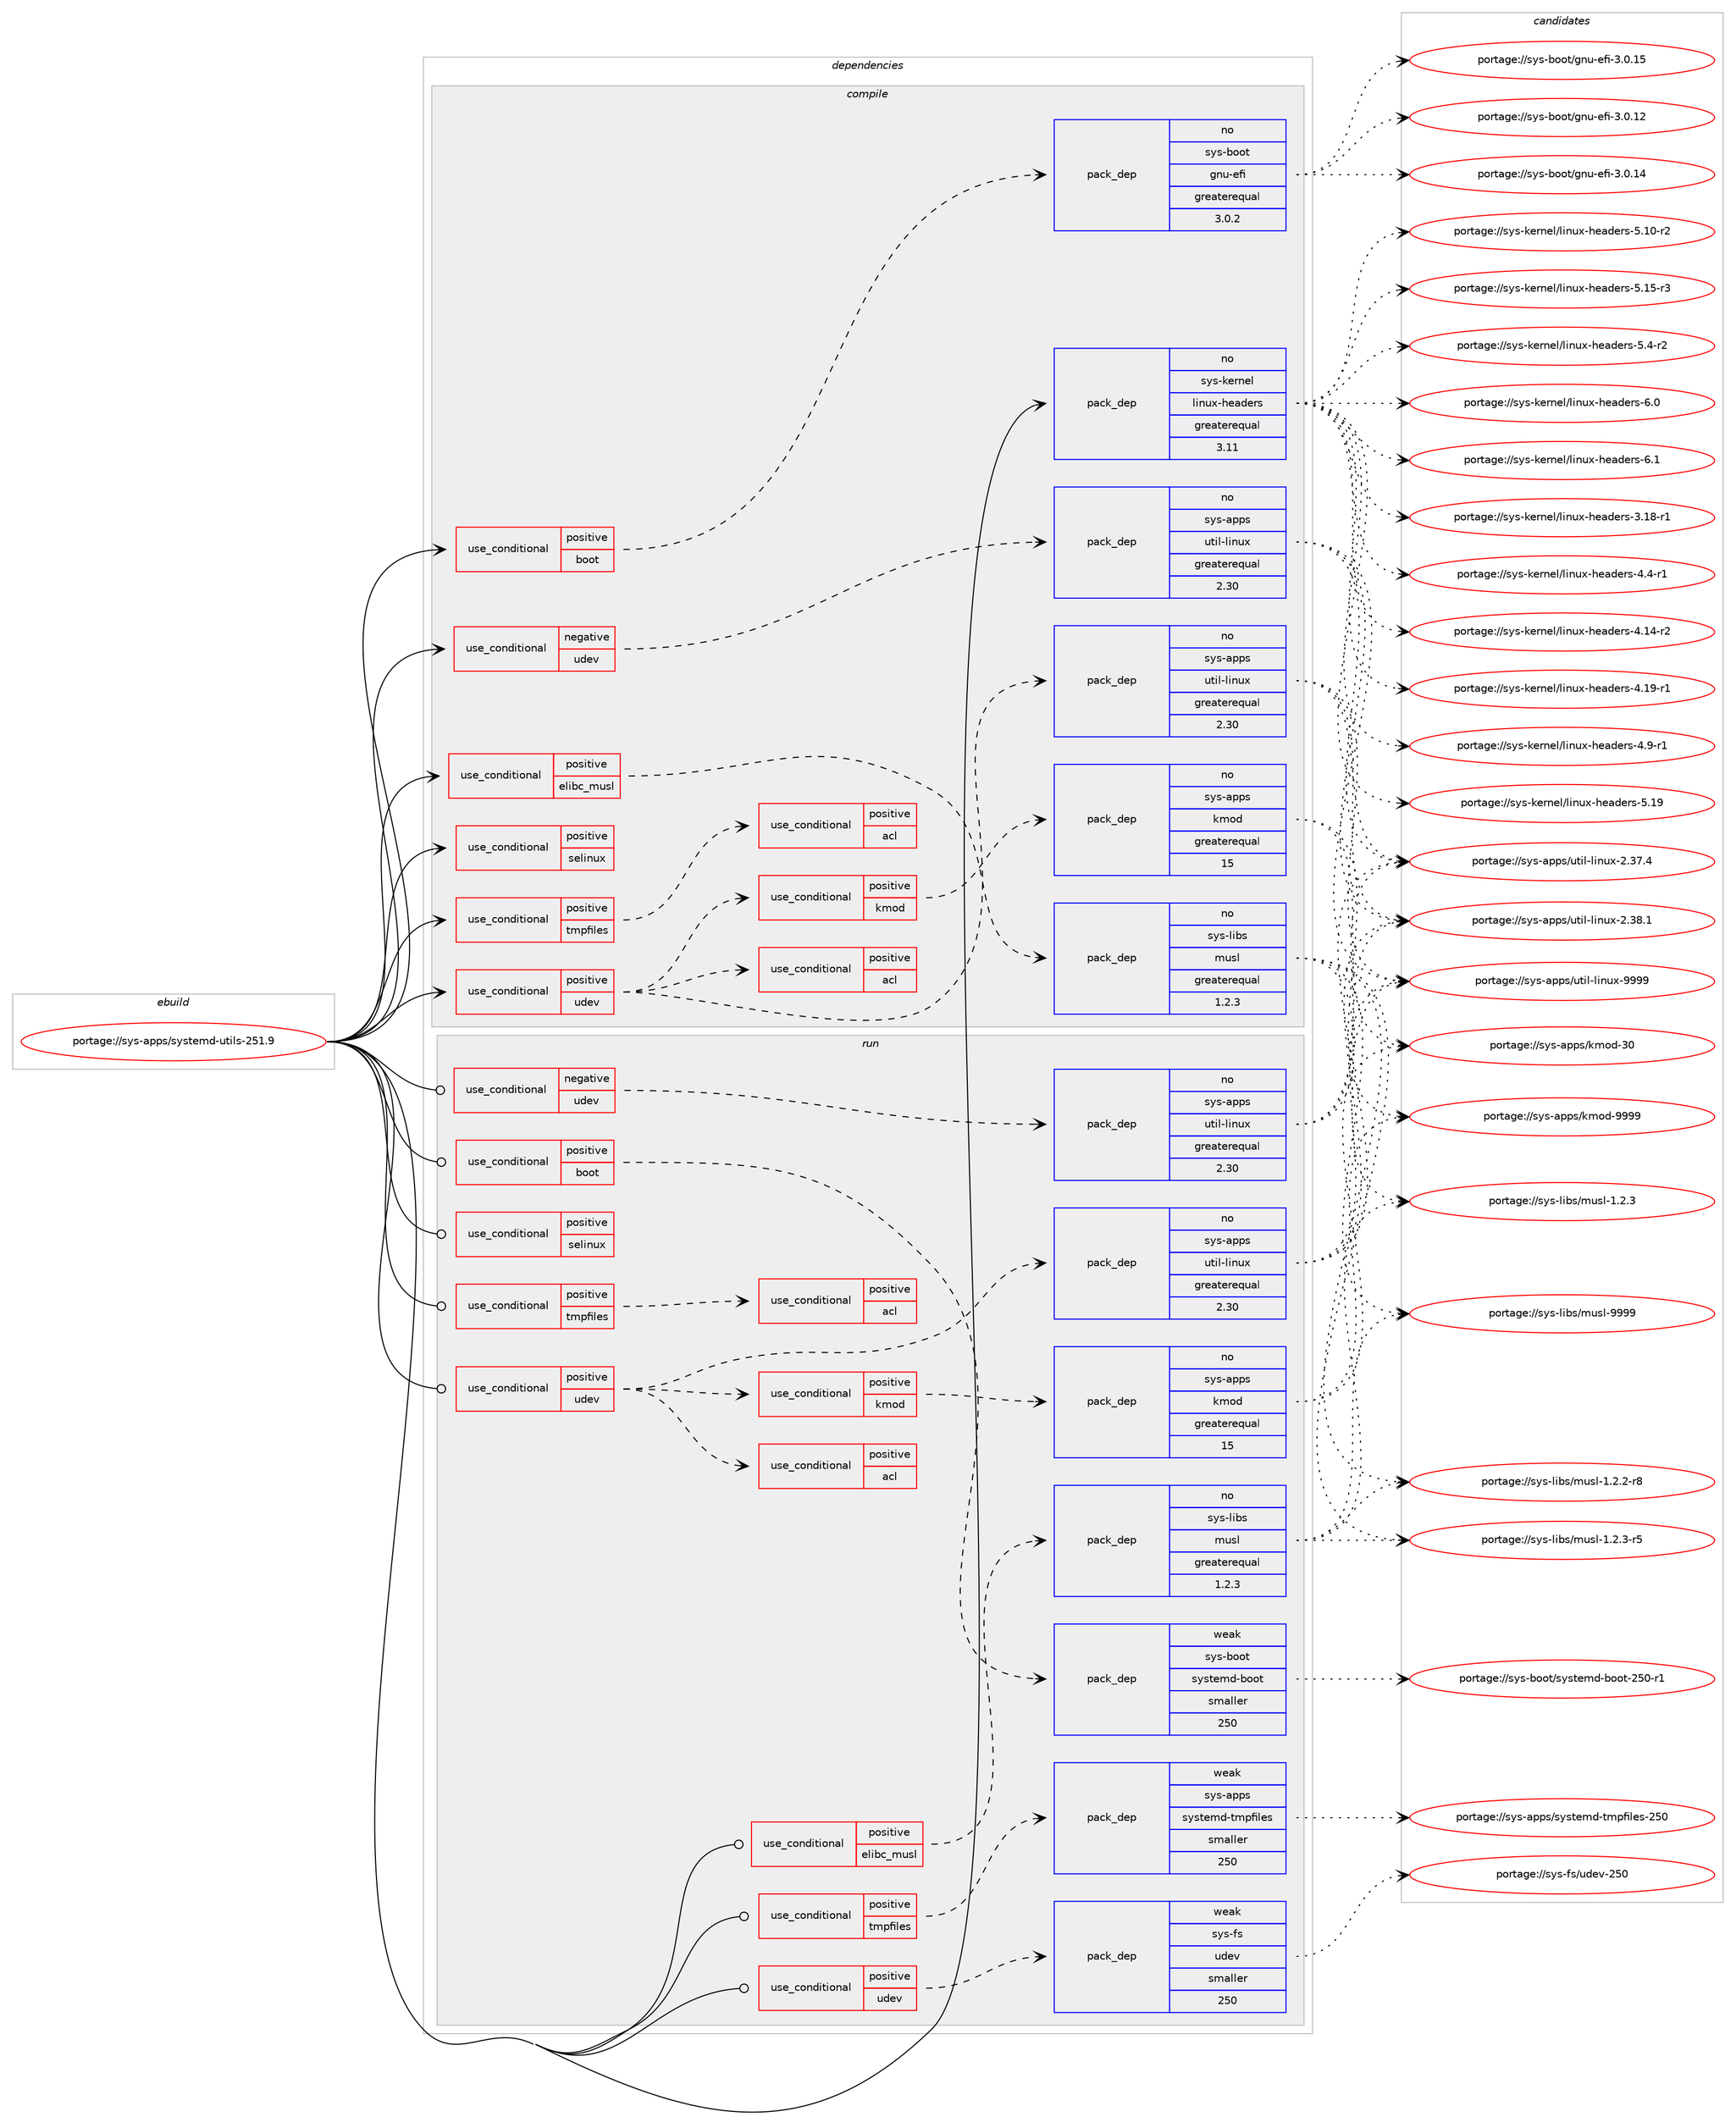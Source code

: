 digraph prolog {

# *************
# Graph options
# *************

newrank=true;
concentrate=true;
compound=true;
graph [rankdir=LR,fontname=Helvetica,fontsize=10,ranksep=1.5];#, ranksep=2.5, nodesep=0.2];
edge  [arrowhead=vee];
node  [fontname=Helvetica,fontsize=10];

# **********
# The ebuild
# **********

subgraph cluster_leftcol {
color=gray;
rank=same;
label=<<i>ebuild</i>>;
id [label="portage://sys-apps/systemd-utils-251.9", color=red, width=4, href="../sys-apps/systemd-utils-251.9.svg"];
}

# ****************
# The dependencies
# ****************

subgraph cluster_midcol {
color=gray;
label=<<i>dependencies</i>>;
subgraph cluster_compile {
fillcolor="#eeeeee";
style=filled;
label=<<i>compile</i>>;
subgraph cond159 {
dependency1307 [label=<<TABLE BORDER="0" CELLBORDER="1" CELLSPACING="0" CELLPADDING="4"><TR><TD ROWSPAN="3" CELLPADDING="10">use_conditional</TD></TR><TR><TD>negative</TD></TR><TR><TD>udev</TD></TR></TABLE>>, shape=none, color=red];
subgraph pack1149 {
dependency1308 [label=<<TABLE BORDER="0" CELLBORDER="1" CELLSPACING="0" CELLPADDING="4" WIDTH="220"><TR><TD ROWSPAN="6" CELLPADDING="30">pack_dep</TD></TR><TR><TD WIDTH="110">no</TD></TR><TR><TD>sys-apps</TD></TR><TR><TD>util-linux</TD></TR><TR><TD>greaterequal</TD></TR><TR><TD>2.30</TD></TR></TABLE>>, shape=none, color=blue];
}
dependency1307:e -> dependency1308:w [weight=20,style="dashed",arrowhead="vee"];
# *** BEGIN UNKNOWN DEPENDENCY TYPE (TODO) ***
# dependency1307 -> package_dependency(portage://sys-apps/systemd-utils-251.9,install,no,sys-libs,libcap,none,[,,],[slot(0),equal],[])
# *** END UNKNOWN DEPENDENCY TYPE (TODO) ***

# *** BEGIN UNKNOWN DEPENDENCY TYPE (TODO) ***
# dependency1307 -> package_dependency(portage://sys-apps/systemd-utils-251.9,install,no,virtual,libcrypt,none,[,,],any_same_slot,[])
# *** END UNKNOWN DEPENDENCY TYPE (TODO) ***

}
id:e -> dependency1307:w [weight=20,style="solid",arrowhead="vee"];
subgraph cond160 {
dependency1309 [label=<<TABLE BORDER="0" CELLBORDER="1" CELLSPACING="0" CELLPADDING="4"><TR><TD ROWSPAN="3" CELLPADDING="10">use_conditional</TD></TR><TR><TD>positive</TD></TR><TR><TD>boot</TD></TR></TABLE>>, shape=none, color=red];
subgraph pack1150 {
dependency1310 [label=<<TABLE BORDER="0" CELLBORDER="1" CELLSPACING="0" CELLPADDING="4" WIDTH="220"><TR><TD ROWSPAN="6" CELLPADDING="30">pack_dep</TD></TR><TR><TD WIDTH="110">no</TD></TR><TR><TD>sys-boot</TD></TR><TR><TD>gnu-efi</TD></TR><TR><TD>greaterequal</TD></TR><TR><TD>3.0.2</TD></TR></TABLE>>, shape=none, color=blue];
}
dependency1309:e -> dependency1310:w [weight=20,style="dashed",arrowhead="vee"];
}
id:e -> dependency1309:w [weight=20,style="solid",arrowhead="vee"];
subgraph cond161 {
dependency1311 [label=<<TABLE BORDER="0" CELLBORDER="1" CELLSPACING="0" CELLPADDING="4"><TR><TD ROWSPAN="3" CELLPADDING="10">use_conditional</TD></TR><TR><TD>positive</TD></TR><TR><TD>elibc_musl</TD></TR></TABLE>>, shape=none, color=red];
subgraph pack1151 {
dependency1312 [label=<<TABLE BORDER="0" CELLBORDER="1" CELLSPACING="0" CELLPADDING="4" WIDTH="220"><TR><TD ROWSPAN="6" CELLPADDING="30">pack_dep</TD></TR><TR><TD WIDTH="110">no</TD></TR><TR><TD>sys-libs</TD></TR><TR><TD>musl</TD></TR><TR><TD>greaterequal</TD></TR><TR><TD>1.2.3</TD></TR></TABLE>>, shape=none, color=blue];
}
dependency1311:e -> dependency1312:w [weight=20,style="dashed",arrowhead="vee"];
}
id:e -> dependency1311:w [weight=20,style="solid",arrowhead="vee"];
subgraph cond162 {
dependency1313 [label=<<TABLE BORDER="0" CELLBORDER="1" CELLSPACING="0" CELLPADDING="4"><TR><TD ROWSPAN="3" CELLPADDING="10">use_conditional</TD></TR><TR><TD>positive</TD></TR><TR><TD>selinux</TD></TR></TABLE>>, shape=none, color=red];
# *** BEGIN UNKNOWN DEPENDENCY TYPE (TODO) ***
# dependency1313 -> package_dependency(portage://sys-apps/systemd-utils-251.9,install,no,sys-libs,libselinux,none,[,,],[slot(0),equal],[])
# *** END UNKNOWN DEPENDENCY TYPE (TODO) ***

}
id:e -> dependency1313:w [weight=20,style="solid",arrowhead="vee"];
subgraph cond163 {
dependency1314 [label=<<TABLE BORDER="0" CELLBORDER="1" CELLSPACING="0" CELLPADDING="4"><TR><TD ROWSPAN="3" CELLPADDING="10">use_conditional</TD></TR><TR><TD>positive</TD></TR><TR><TD>tmpfiles</TD></TR></TABLE>>, shape=none, color=red];
subgraph cond164 {
dependency1315 [label=<<TABLE BORDER="0" CELLBORDER="1" CELLSPACING="0" CELLPADDING="4"><TR><TD ROWSPAN="3" CELLPADDING="10">use_conditional</TD></TR><TR><TD>positive</TD></TR><TR><TD>acl</TD></TR></TABLE>>, shape=none, color=red];
# *** BEGIN UNKNOWN DEPENDENCY TYPE (TODO) ***
# dependency1315 -> package_dependency(portage://sys-apps/systemd-utils-251.9,install,no,sys-apps,acl,none,[,,],[slot(0),equal],[])
# *** END UNKNOWN DEPENDENCY TYPE (TODO) ***

}
dependency1314:e -> dependency1315:w [weight=20,style="dashed",arrowhead="vee"];
}
id:e -> dependency1314:w [weight=20,style="solid",arrowhead="vee"];
subgraph cond165 {
dependency1316 [label=<<TABLE BORDER="0" CELLBORDER="1" CELLSPACING="0" CELLPADDING="4"><TR><TD ROWSPAN="3" CELLPADDING="10">use_conditional</TD></TR><TR><TD>positive</TD></TR><TR><TD>udev</TD></TR></TABLE>>, shape=none, color=red];
subgraph pack1152 {
dependency1317 [label=<<TABLE BORDER="0" CELLBORDER="1" CELLSPACING="0" CELLPADDING="4" WIDTH="220"><TR><TD ROWSPAN="6" CELLPADDING="30">pack_dep</TD></TR><TR><TD WIDTH="110">no</TD></TR><TR><TD>sys-apps</TD></TR><TR><TD>util-linux</TD></TR><TR><TD>greaterequal</TD></TR><TR><TD>2.30</TD></TR></TABLE>>, shape=none, color=blue];
}
dependency1316:e -> dependency1317:w [weight=20,style="dashed",arrowhead="vee"];
# *** BEGIN UNKNOWN DEPENDENCY TYPE (TODO) ***
# dependency1316 -> package_dependency(portage://sys-apps/systemd-utils-251.9,install,no,sys-libs,libcap,none,[,,],[slot(0),equal],[use(optenable(abi_x86_32),negative),use(optenable(abi_x86_64),negative),use(optenable(abi_x86_x32),negative),use(optenable(abi_mips_n32),negative),use(optenable(abi_mips_n64),negative),use(optenable(abi_mips_o32),negative),use(optenable(abi_s390_32),negative),use(optenable(abi_s390_64),negative)])
# *** END UNKNOWN DEPENDENCY TYPE (TODO) ***

# *** BEGIN UNKNOWN DEPENDENCY TYPE (TODO) ***
# dependency1316 -> package_dependency(portage://sys-apps/systemd-utils-251.9,install,no,virtual,libcrypt,none,[,,],any_same_slot,[use(optenable(abi_x86_32),negative),use(optenable(abi_x86_64),negative),use(optenable(abi_x86_x32),negative),use(optenable(abi_mips_n32),negative),use(optenable(abi_mips_n64),negative),use(optenable(abi_mips_o32),negative),use(optenable(abi_s390_32),negative),use(optenable(abi_s390_64),negative)])
# *** END UNKNOWN DEPENDENCY TYPE (TODO) ***

subgraph cond166 {
dependency1318 [label=<<TABLE BORDER="0" CELLBORDER="1" CELLSPACING="0" CELLPADDING="4"><TR><TD ROWSPAN="3" CELLPADDING="10">use_conditional</TD></TR><TR><TD>positive</TD></TR><TR><TD>acl</TD></TR></TABLE>>, shape=none, color=red];
# *** BEGIN UNKNOWN DEPENDENCY TYPE (TODO) ***
# dependency1318 -> package_dependency(portage://sys-apps/systemd-utils-251.9,install,no,sys-apps,acl,none,[,,],[slot(0),equal],[])
# *** END UNKNOWN DEPENDENCY TYPE (TODO) ***

}
dependency1316:e -> dependency1318:w [weight=20,style="dashed",arrowhead="vee"];
subgraph cond167 {
dependency1319 [label=<<TABLE BORDER="0" CELLBORDER="1" CELLSPACING="0" CELLPADDING="4"><TR><TD ROWSPAN="3" CELLPADDING="10">use_conditional</TD></TR><TR><TD>positive</TD></TR><TR><TD>kmod</TD></TR></TABLE>>, shape=none, color=red];
subgraph pack1153 {
dependency1320 [label=<<TABLE BORDER="0" CELLBORDER="1" CELLSPACING="0" CELLPADDING="4" WIDTH="220"><TR><TD ROWSPAN="6" CELLPADDING="30">pack_dep</TD></TR><TR><TD WIDTH="110">no</TD></TR><TR><TD>sys-apps</TD></TR><TR><TD>kmod</TD></TR><TR><TD>greaterequal</TD></TR><TR><TD>15</TD></TR></TABLE>>, shape=none, color=blue];
}
dependency1319:e -> dependency1320:w [weight=20,style="dashed",arrowhead="vee"];
}
dependency1316:e -> dependency1319:w [weight=20,style="dashed",arrowhead="vee"];
}
id:e -> dependency1316:w [weight=20,style="solid",arrowhead="vee"];
subgraph pack1154 {
dependency1321 [label=<<TABLE BORDER="0" CELLBORDER="1" CELLSPACING="0" CELLPADDING="4" WIDTH="220"><TR><TD ROWSPAN="6" CELLPADDING="30">pack_dep</TD></TR><TR><TD WIDTH="110">no</TD></TR><TR><TD>sys-kernel</TD></TR><TR><TD>linux-headers</TD></TR><TR><TD>greaterequal</TD></TR><TR><TD>3.11</TD></TR></TABLE>>, shape=none, color=blue];
}
id:e -> dependency1321:w [weight=20,style="solid",arrowhead="vee"];
}
subgraph cluster_compileandrun {
fillcolor="#eeeeee";
style=filled;
label=<<i>compile and run</i>>;
}
subgraph cluster_run {
fillcolor="#eeeeee";
style=filled;
label=<<i>run</i>>;
subgraph cond168 {
dependency1322 [label=<<TABLE BORDER="0" CELLBORDER="1" CELLSPACING="0" CELLPADDING="4"><TR><TD ROWSPAN="3" CELLPADDING="10">use_conditional</TD></TR><TR><TD>negative</TD></TR><TR><TD>udev</TD></TR></TABLE>>, shape=none, color=red];
subgraph pack1155 {
dependency1323 [label=<<TABLE BORDER="0" CELLBORDER="1" CELLSPACING="0" CELLPADDING="4" WIDTH="220"><TR><TD ROWSPAN="6" CELLPADDING="30">pack_dep</TD></TR><TR><TD WIDTH="110">no</TD></TR><TR><TD>sys-apps</TD></TR><TR><TD>util-linux</TD></TR><TR><TD>greaterequal</TD></TR><TR><TD>2.30</TD></TR></TABLE>>, shape=none, color=blue];
}
dependency1322:e -> dependency1323:w [weight=20,style="dashed",arrowhead="vee"];
# *** BEGIN UNKNOWN DEPENDENCY TYPE (TODO) ***
# dependency1322 -> package_dependency(portage://sys-apps/systemd-utils-251.9,run,no,sys-libs,libcap,none,[,,],[slot(0),equal],[])
# *** END UNKNOWN DEPENDENCY TYPE (TODO) ***

# *** BEGIN UNKNOWN DEPENDENCY TYPE (TODO) ***
# dependency1322 -> package_dependency(portage://sys-apps/systemd-utils-251.9,run,no,virtual,libcrypt,none,[,,],any_same_slot,[])
# *** END UNKNOWN DEPENDENCY TYPE (TODO) ***

}
id:e -> dependency1322:w [weight=20,style="solid",arrowhead="odot"];
subgraph cond169 {
dependency1324 [label=<<TABLE BORDER="0" CELLBORDER="1" CELLSPACING="0" CELLPADDING="4"><TR><TD ROWSPAN="3" CELLPADDING="10">use_conditional</TD></TR><TR><TD>positive</TD></TR><TR><TD>boot</TD></TR></TABLE>>, shape=none, color=red];
subgraph pack1156 {
dependency1325 [label=<<TABLE BORDER="0" CELLBORDER="1" CELLSPACING="0" CELLPADDING="4" WIDTH="220"><TR><TD ROWSPAN="6" CELLPADDING="30">pack_dep</TD></TR><TR><TD WIDTH="110">weak</TD></TR><TR><TD>sys-boot</TD></TR><TR><TD>systemd-boot</TD></TR><TR><TD>smaller</TD></TR><TR><TD>250</TD></TR></TABLE>>, shape=none, color=blue];
}
dependency1324:e -> dependency1325:w [weight=20,style="dashed",arrowhead="vee"];
}
id:e -> dependency1324:w [weight=20,style="solid",arrowhead="odot"];
subgraph cond170 {
dependency1326 [label=<<TABLE BORDER="0" CELLBORDER="1" CELLSPACING="0" CELLPADDING="4"><TR><TD ROWSPAN="3" CELLPADDING="10">use_conditional</TD></TR><TR><TD>positive</TD></TR><TR><TD>elibc_musl</TD></TR></TABLE>>, shape=none, color=red];
subgraph pack1157 {
dependency1327 [label=<<TABLE BORDER="0" CELLBORDER="1" CELLSPACING="0" CELLPADDING="4" WIDTH="220"><TR><TD ROWSPAN="6" CELLPADDING="30">pack_dep</TD></TR><TR><TD WIDTH="110">no</TD></TR><TR><TD>sys-libs</TD></TR><TR><TD>musl</TD></TR><TR><TD>greaterequal</TD></TR><TR><TD>1.2.3</TD></TR></TABLE>>, shape=none, color=blue];
}
dependency1326:e -> dependency1327:w [weight=20,style="dashed",arrowhead="vee"];
}
id:e -> dependency1326:w [weight=20,style="solid",arrowhead="odot"];
subgraph cond171 {
dependency1328 [label=<<TABLE BORDER="0" CELLBORDER="1" CELLSPACING="0" CELLPADDING="4"><TR><TD ROWSPAN="3" CELLPADDING="10">use_conditional</TD></TR><TR><TD>positive</TD></TR><TR><TD>selinux</TD></TR></TABLE>>, shape=none, color=red];
# *** BEGIN UNKNOWN DEPENDENCY TYPE (TODO) ***
# dependency1328 -> package_dependency(portage://sys-apps/systemd-utils-251.9,run,no,sys-libs,libselinux,none,[,,],[slot(0),equal],[])
# *** END UNKNOWN DEPENDENCY TYPE (TODO) ***

}
id:e -> dependency1328:w [weight=20,style="solid",arrowhead="odot"];
subgraph cond172 {
dependency1329 [label=<<TABLE BORDER="0" CELLBORDER="1" CELLSPACING="0" CELLPADDING="4"><TR><TD ROWSPAN="3" CELLPADDING="10">use_conditional</TD></TR><TR><TD>positive</TD></TR><TR><TD>tmpfiles</TD></TR></TABLE>>, shape=none, color=red];
subgraph cond173 {
dependency1330 [label=<<TABLE BORDER="0" CELLBORDER="1" CELLSPACING="0" CELLPADDING="4"><TR><TD ROWSPAN="3" CELLPADDING="10">use_conditional</TD></TR><TR><TD>positive</TD></TR><TR><TD>acl</TD></TR></TABLE>>, shape=none, color=red];
# *** BEGIN UNKNOWN DEPENDENCY TYPE (TODO) ***
# dependency1330 -> package_dependency(portage://sys-apps/systemd-utils-251.9,run,no,sys-apps,acl,none,[,,],[slot(0),equal],[])
# *** END UNKNOWN DEPENDENCY TYPE (TODO) ***

}
dependency1329:e -> dependency1330:w [weight=20,style="dashed",arrowhead="vee"];
}
id:e -> dependency1329:w [weight=20,style="solid",arrowhead="odot"];
subgraph cond174 {
dependency1331 [label=<<TABLE BORDER="0" CELLBORDER="1" CELLSPACING="0" CELLPADDING="4"><TR><TD ROWSPAN="3" CELLPADDING="10">use_conditional</TD></TR><TR><TD>positive</TD></TR><TR><TD>tmpfiles</TD></TR></TABLE>>, shape=none, color=red];
subgraph pack1158 {
dependency1332 [label=<<TABLE BORDER="0" CELLBORDER="1" CELLSPACING="0" CELLPADDING="4" WIDTH="220"><TR><TD ROWSPAN="6" CELLPADDING="30">pack_dep</TD></TR><TR><TD WIDTH="110">weak</TD></TR><TR><TD>sys-apps</TD></TR><TR><TD>systemd-tmpfiles</TD></TR><TR><TD>smaller</TD></TR><TR><TD>250</TD></TR></TABLE>>, shape=none, color=blue];
}
dependency1331:e -> dependency1332:w [weight=20,style="dashed",arrowhead="vee"];
}
id:e -> dependency1331:w [weight=20,style="solid",arrowhead="odot"];
subgraph cond175 {
dependency1333 [label=<<TABLE BORDER="0" CELLBORDER="1" CELLSPACING="0" CELLPADDING="4"><TR><TD ROWSPAN="3" CELLPADDING="10">use_conditional</TD></TR><TR><TD>positive</TD></TR><TR><TD>udev</TD></TR></TABLE>>, shape=none, color=red];
# *** BEGIN UNKNOWN DEPENDENCY TYPE (TODO) ***
# dependency1333 -> package_dependency(portage://sys-apps/systemd-utils-251.9,run,no,acct-group,audio,none,[,,],[],[])
# *** END UNKNOWN DEPENDENCY TYPE (TODO) ***

# *** BEGIN UNKNOWN DEPENDENCY TYPE (TODO) ***
# dependency1333 -> package_dependency(portage://sys-apps/systemd-utils-251.9,run,no,acct-group,cdrom,none,[,,],[],[])
# *** END UNKNOWN DEPENDENCY TYPE (TODO) ***

# *** BEGIN UNKNOWN DEPENDENCY TYPE (TODO) ***
# dependency1333 -> package_dependency(portage://sys-apps/systemd-utils-251.9,run,no,acct-group,dialout,none,[,,],[],[])
# *** END UNKNOWN DEPENDENCY TYPE (TODO) ***

# *** BEGIN UNKNOWN DEPENDENCY TYPE (TODO) ***
# dependency1333 -> package_dependency(portage://sys-apps/systemd-utils-251.9,run,no,acct-group,disk,none,[,,],[],[])
# *** END UNKNOWN DEPENDENCY TYPE (TODO) ***

# *** BEGIN UNKNOWN DEPENDENCY TYPE (TODO) ***
# dependency1333 -> package_dependency(portage://sys-apps/systemd-utils-251.9,run,no,acct-group,input,none,[,,],[],[])
# *** END UNKNOWN DEPENDENCY TYPE (TODO) ***

# *** BEGIN UNKNOWN DEPENDENCY TYPE (TODO) ***
# dependency1333 -> package_dependency(portage://sys-apps/systemd-utils-251.9,run,no,acct-group,kmem,none,[,,],[],[])
# *** END UNKNOWN DEPENDENCY TYPE (TODO) ***

# *** BEGIN UNKNOWN DEPENDENCY TYPE (TODO) ***
# dependency1333 -> package_dependency(portage://sys-apps/systemd-utils-251.9,run,no,acct-group,kvm,none,[,,],[],[])
# *** END UNKNOWN DEPENDENCY TYPE (TODO) ***

# *** BEGIN UNKNOWN DEPENDENCY TYPE (TODO) ***
# dependency1333 -> package_dependency(portage://sys-apps/systemd-utils-251.9,run,no,acct-group,lp,none,[,,],[],[])
# *** END UNKNOWN DEPENDENCY TYPE (TODO) ***

# *** BEGIN UNKNOWN DEPENDENCY TYPE (TODO) ***
# dependency1333 -> package_dependency(portage://sys-apps/systemd-utils-251.9,run,no,acct-group,render,none,[,,],[],[])
# *** END UNKNOWN DEPENDENCY TYPE (TODO) ***

# *** BEGIN UNKNOWN DEPENDENCY TYPE (TODO) ***
# dependency1333 -> package_dependency(portage://sys-apps/systemd-utils-251.9,run,no,acct-group,sgx,none,[,,],[],[])
# *** END UNKNOWN DEPENDENCY TYPE (TODO) ***

# *** BEGIN UNKNOWN DEPENDENCY TYPE (TODO) ***
# dependency1333 -> package_dependency(portage://sys-apps/systemd-utils-251.9,run,no,acct-group,tape,none,[,,],[],[])
# *** END UNKNOWN DEPENDENCY TYPE (TODO) ***

# *** BEGIN UNKNOWN DEPENDENCY TYPE (TODO) ***
# dependency1333 -> package_dependency(portage://sys-apps/systemd-utils-251.9,run,no,acct-group,tty,none,[,,],[],[])
# *** END UNKNOWN DEPENDENCY TYPE (TODO) ***

# *** BEGIN UNKNOWN DEPENDENCY TYPE (TODO) ***
# dependency1333 -> package_dependency(portage://sys-apps/systemd-utils-251.9,run,no,acct-group,video,none,[,,],[],[])
# *** END UNKNOWN DEPENDENCY TYPE (TODO) ***

# *** BEGIN UNKNOWN DEPENDENCY TYPE (TODO) ***
# dependency1333 -> package_dependency(portage://sys-apps/systemd-utils-251.9,run,weak,sys-apps,gentoo-systemd-integration,none,[,,],[],[])
# *** END UNKNOWN DEPENDENCY TYPE (TODO) ***

# *** BEGIN UNKNOWN DEPENDENCY TYPE (TODO) ***
# dependency1333 -> package_dependency(portage://sys-apps/systemd-utils-251.9,run,weak,sys-apps,hwids,none,[,,],[],[use(enable(udev),none)])
# *** END UNKNOWN DEPENDENCY TYPE (TODO) ***

subgraph pack1159 {
dependency1334 [label=<<TABLE BORDER="0" CELLBORDER="1" CELLSPACING="0" CELLPADDING="4" WIDTH="220"><TR><TD ROWSPAN="6" CELLPADDING="30">pack_dep</TD></TR><TR><TD WIDTH="110">weak</TD></TR><TR><TD>sys-fs</TD></TR><TR><TD>udev</TD></TR><TR><TD>smaller</TD></TR><TR><TD>250</TD></TR></TABLE>>, shape=none, color=blue];
}
dependency1333:e -> dependency1334:w [weight=20,style="dashed",arrowhead="vee"];
# *** BEGIN UNKNOWN DEPENDENCY TYPE (TODO) ***
# dependency1333 -> package_dependency(portage://sys-apps/systemd-utils-251.9,run,weak,sys-fs,eudev,none,[,,],[],[])
# *** END UNKNOWN DEPENDENCY TYPE (TODO) ***

}
id:e -> dependency1333:w [weight=20,style="solid",arrowhead="odot"];
subgraph cond176 {
dependency1335 [label=<<TABLE BORDER="0" CELLBORDER="1" CELLSPACING="0" CELLPADDING="4"><TR><TD ROWSPAN="3" CELLPADDING="10">use_conditional</TD></TR><TR><TD>positive</TD></TR><TR><TD>udev</TD></TR></TABLE>>, shape=none, color=red];
subgraph pack1160 {
dependency1336 [label=<<TABLE BORDER="0" CELLBORDER="1" CELLSPACING="0" CELLPADDING="4" WIDTH="220"><TR><TD ROWSPAN="6" CELLPADDING="30">pack_dep</TD></TR><TR><TD WIDTH="110">no</TD></TR><TR><TD>sys-apps</TD></TR><TR><TD>util-linux</TD></TR><TR><TD>greaterequal</TD></TR><TR><TD>2.30</TD></TR></TABLE>>, shape=none, color=blue];
}
dependency1335:e -> dependency1336:w [weight=20,style="dashed",arrowhead="vee"];
# *** BEGIN UNKNOWN DEPENDENCY TYPE (TODO) ***
# dependency1335 -> package_dependency(portage://sys-apps/systemd-utils-251.9,run,no,sys-libs,libcap,none,[,,],[slot(0),equal],[use(optenable(abi_x86_32),negative),use(optenable(abi_x86_64),negative),use(optenable(abi_x86_x32),negative),use(optenable(abi_mips_n32),negative),use(optenable(abi_mips_n64),negative),use(optenable(abi_mips_o32),negative),use(optenable(abi_s390_32),negative),use(optenable(abi_s390_64),negative)])
# *** END UNKNOWN DEPENDENCY TYPE (TODO) ***

# *** BEGIN UNKNOWN DEPENDENCY TYPE (TODO) ***
# dependency1335 -> package_dependency(portage://sys-apps/systemd-utils-251.9,run,no,virtual,libcrypt,none,[,,],any_same_slot,[use(optenable(abi_x86_32),negative),use(optenable(abi_x86_64),negative),use(optenable(abi_x86_x32),negative),use(optenable(abi_mips_n32),negative),use(optenable(abi_mips_n64),negative),use(optenable(abi_mips_o32),negative),use(optenable(abi_s390_32),negative),use(optenable(abi_s390_64),negative)])
# *** END UNKNOWN DEPENDENCY TYPE (TODO) ***

subgraph cond177 {
dependency1337 [label=<<TABLE BORDER="0" CELLBORDER="1" CELLSPACING="0" CELLPADDING="4"><TR><TD ROWSPAN="3" CELLPADDING="10">use_conditional</TD></TR><TR><TD>positive</TD></TR><TR><TD>acl</TD></TR></TABLE>>, shape=none, color=red];
# *** BEGIN UNKNOWN DEPENDENCY TYPE (TODO) ***
# dependency1337 -> package_dependency(portage://sys-apps/systemd-utils-251.9,run,no,sys-apps,acl,none,[,,],[slot(0),equal],[])
# *** END UNKNOWN DEPENDENCY TYPE (TODO) ***

}
dependency1335:e -> dependency1337:w [weight=20,style="dashed",arrowhead="vee"];
subgraph cond178 {
dependency1338 [label=<<TABLE BORDER="0" CELLBORDER="1" CELLSPACING="0" CELLPADDING="4"><TR><TD ROWSPAN="3" CELLPADDING="10">use_conditional</TD></TR><TR><TD>positive</TD></TR><TR><TD>kmod</TD></TR></TABLE>>, shape=none, color=red];
subgraph pack1161 {
dependency1339 [label=<<TABLE BORDER="0" CELLBORDER="1" CELLSPACING="0" CELLPADDING="4" WIDTH="220"><TR><TD ROWSPAN="6" CELLPADDING="30">pack_dep</TD></TR><TR><TD WIDTH="110">no</TD></TR><TR><TD>sys-apps</TD></TR><TR><TD>kmod</TD></TR><TR><TD>greaterequal</TD></TR><TR><TD>15</TD></TR></TABLE>>, shape=none, color=blue];
}
dependency1338:e -> dependency1339:w [weight=20,style="dashed",arrowhead="vee"];
}
dependency1335:e -> dependency1338:w [weight=20,style="dashed",arrowhead="vee"];
}
id:e -> dependency1335:w [weight=20,style="solid",arrowhead="odot"];
# *** BEGIN UNKNOWN DEPENDENCY TYPE (TODO) ***
# id -> package_dependency(portage://sys-apps/systemd-utils-251.9,run,weak,sys-apps,systemd,none,[,,],[],[])
# *** END UNKNOWN DEPENDENCY TYPE (TODO) ***

}
}

# **************
# The candidates
# **************

subgraph cluster_choices {
rank=same;
color=gray;
label=<<i>candidates</i>>;

subgraph choice1149 {
color=black;
nodesep=1;
choice1151211154597112112115471171161051084510810511011712045504651554652 [label="portage://sys-apps/util-linux-2.37.4", color=red, width=4,href="../sys-apps/util-linux-2.37.4.svg"];
choice1151211154597112112115471171161051084510810511011712045504651564649 [label="portage://sys-apps/util-linux-2.38.1", color=red, width=4,href="../sys-apps/util-linux-2.38.1.svg"];
choice115121115459711211211547117116105108451081051101171204557575757 [label="portage://sys-apps/util-linux-9999", color=red, width=4,href="../sys-apps/util-linux-9999.svg"];
dependency1308:e -> choice1151211154597112112115471171161051084510810511011712045504651554652:w [style=dotted,weight="100"];
dependency1308:e -> choice1151211154597112112115471171161051084510810511011712045504651564649:w [style=dotted,weight="100"];
dependency1308:e -> choice115121115459711211211547117116105108451081051101171204557575757:w [style=dotted,weight="100"];
}
subgraph choice1150 {
color=black;
nodesep=1;
choice1151211154598111111116471031101174510110210545514648464950 [label="portage://sys-boot/gnu-efi-3.0.12", color=red, width=4,href="../sys-boot/gnu-efi-3.0.12.svg"];
choice1151211154598111111116471031101174510110210545514648464952 [label="portage://sys-boot/gnu-efi-3.0.14", color=red, width=4,href="../sys-boot/gnu-efi-3.0.14.svg"];
choice1151211154598111111116471031101174510110210545514648464953 [label="portage://sys-boot/gnu-efi-3.0.15", color=red, width=4,href="../sys-boot/gnu-efi-3.0.15.svg"];
dependency1310:e -> choice1151211154598111111116471031101174510110210545514648464950:w [style=dotted,weight="100"];
dependency1310:e -> choice1151211154598111111116471031101174510110210545514648464952:w [style=dotted,weight="100"];
dependency1310:e -> choice1151211154598111111116471031101174510110210545514648464953:w [style=dotted,weight="100"];
}
subgraph choice1151 {
color=black;
nodesep=1;
choice1151211154510810598115471091171151084549465046504511456 [label="portage://sys-libs/musl-1.2.2-r8", color=red, width=4,href="../sys-libs/musl-1.2.2-r8.svg"];
choice115121115451081059811547109117115108454946504651 [label="portage://sys-libs/musl-1.2.3", color=red, width=4,href="../sys-libs/musl-1.2.3.svg"];
choice1151211154510810598115471091171151084549465046514511453 [label="portage://sys-libs/musl-1.2.3-r5", color=red, width=4,href="../sys-libs/musl-1.2.3-r5.svg"];
choice1151211154510810598115471091171151084557575757 [label="portage://sys-libs/musl-9999", color=red, width=4,href="../sys-libs/musl-9999.svg"];
dependency1312:e -> choice1151211154510810598115471091171151084549465046504511456:w [style=dotted,weight="100"];
dependency1312:e -> choice115121115451081059811547109117115108454946504651:w [style=dotted,weight="100"];
dependency1312:e -> choice1151211154510810598115471091171151084549465046514511453:w [style=dotted,weight="100"];
dependency1312:e -> choice1151211154510810598115471091171151084557575757:w [style=dotted,weight="100"];
}
subgraph choice1152 {
color=black;
nodesep=1;
choice1151211154597112112115471171161051084510810511011712045504651554652 [label="portage://sys-apps/util-linux-2.37.4", color=red, width=4,href="../sys-apps/util-linux-2.37.4.svg"];
choice1151211154597112112115471171161051084510810511011712045504651564649 [label="portage://sys-apps/util-linux-2.38.1", color=red, width=4,href="../sys-apps/util-linux-2.38.1.svg"];
choice115121115459711211211547117116105108451081051101171204557575757 [label="portage://sys-apps/util-linux-9999", color=red, width=4,href="../sys-apps/util-linux-9999.svg"];
dependency1317:e -> choice1151211154597112112115471171161051084510810511011712045504651554652:w [style=dotted,weight="100"];
dependency1317:e -> choice1151211154597112112115471171161051084510810511011712045504651564649:w [style=dotted,weight="100"];
dependency1317:e -> choice115121115459711211211547117116105108451081051101171204557575757:w [style=dotted,weight="100"];
}
subgraph choice1153 {
color=black;
nodesep=1;
choice115121115459711211211547107109111100455148 [label="portage://sys-apps/kmod-30", color=red, width=4,href="../sys-apps/kmod-30.svg"];
choice1151211154597112112115471071091111004557575757 [label="portage://sys-apps/kmod-9999", color=red, width=4,href="../sys-apps/kmod-9999.svg"];
dependency1320:e -> choice115121115459711211211547107109111100455148:w [style=dotted,weight="100"];
dependency1320:e -> choice1151211154597112112115471071091111004557575757:w [style=dotted,weight="100"];
}
subgraph choice1154 {
color=black;
nodesep=1;
choice1151211154510710111411010110847108105110117120451041019710010111411545514649564511449 [label="portage://sys-kernel/linux-headers-3.18-r1", color=red, width=4,href="../sys-kernel/linux-headers-3.18-r1.svg"];
choice1151211154510710111411010110847108105110117120451041019710010111411545524649524511450 [label="portage://sys-kernel/linux-headers-4.14-r2", color=red, width=4,href="../sys-kernel/linux-headers-4.14-r2.svg"];
choice1151211154510710111411010110847108105110117120451041019710010111411545524649574511449 [label="portage://sys-kernel/linux-headers-4.19-r1", color=red, width=4,href="../sys-kernel/linux-headers-4.19-r1.svg"];
choice11512111545107101114110101108471081051101171204510410197100101114115455246524511449 [label="portage://sys-kernel/linux-headers-4.4-r1", color=red, width=4,href="../sys-kernel/linux-headers-4.4-r1.svg"];
choice11512111545107101114110101108471081051101171204510410197100101114115455246574511449 [label="portage://sys-kernel/linux-headers-4.9-r1", color=red, width=4,href="../sys-kernel/linux-headers-4.9-r1.svg"];
choice1151211154510710111411010110847108105110117120451041019710010111411545534649484511450 [label="portage://sys-kernel/linux-headers-5.10-r2", color=red, width=4,href="../sys-kernel/linux-headers-5.10-r2.svg"];
choice1151211154510710111411010110847108105110117120451041019710010111411545534649534511451 [label="portage://sys-kernel/linux-headers-5.15-r3", color=red, width=4,href="../sys-kernel/linux-headers-5.15-r3.svg"];
choice115121115451071011141101011084710810511011712045104101971001011141154553464957 [label="portage://sys-kernel/linux-headers-5.19", color=red, width=4,href="../sys-kernel/linux-headers-5.19.svg"];
choice11512111545107101114110101108471081051101171204510410197100101114115455346524511450 [label="portage://sys-kernel/linux-headers-5.4-r2", color=red, width=4,href="../sys-kernel/linux-headers-5.4-r2.svg"];
choice1151211154510710111411010110847108105110117120451041019710010111411545544648 [label="portage://sys-kernel/linux-headers-6.0", color=red, width=4,href="../sys-kernel/linux-headers-6.0.svg"];
choice1151211154510710111411010110847108105110117120451041019710010111411545544649 [label="portage://sys-kernel/linux-headers-6.1", color=red, width=4,href="../sys-kernel/linux-headers-6.1.svg"];
dependency1321:e -> choice1151211154510710111411010110847108105110117120451041019710010111411545514649564511449:w [style=dotted,weight="100"];
dependency1321:e -> choice1151211154510710111411010110847108105110117120451041019710010111411545524649524511450:w [style=dotted,weight="100"];
dependency1321:e -> choice1151211154510710111411010110847108105110117120451041019710010111411545524649574511449:w [style=dotted,weight="100"];
dependency1321:e -> choice11512111545107101114110101108471081051101171204510410197100101114115455246524511449:w [style=dotted,weight="100"];
dependency1321:e -> choice11512111545107101114110101108471081051101171204510410197100101114115455246574511449:w [style=dotted,weight="100"];
dependency1321:e -> choice1151211154510710111411010110847108105110117120451041019710010111411545534649484511450:w [style=dotted,weight="100"];
dependency1321:e -> choice1151211154510710111411010110847108105110117120451041019710010111411545534649534511451:w [style=dotted,weight="100"];
dependency1321:e -> choice115121115451071011141101011084710810511011712045104101971001011141154553464957:w [style=dotted,weight="100"];
dependency1321:e -> choice11512111545107101114110101108471081051101171204510410197100101114115455346524511450:w [style=dotted,weight="100"];
dependency1321:e -> choice1151211154510710111411010110847108105110117120451041019710010111411545544648:w [style=dotted,weight="100"];
dependency1321:e -> choice1151211154510710111411010110847108105110117120451041019710010111411545544649:w [style=dotted,weight="100"];
}
subgraph choice1155 {
color=black;
nodesep=1;
choice1151211154597112112115471171161051084510810511011712045504651554652 [label="portage://sys-apps/util-linux-2.37.4", color=red, width=4,href="../sys-apps/util-linux-2.37.4.svg"];
choice1151211154597112112115471171161051084510810511011712045504651564649 [label="portage://sys-apps/util-linux-2.38.1", color=red, width=4,href="../sys-apps/util-linux-2.38.1.svg"];
choice115121115459711211211547117116105108451081051101171204557575757 [label="portage://sys-apps/util-linux-9999", color=red, width=4,href="../sys-apps/util-linux-9999.svg"];
dependency1323:e -> choice1151211154597112112115471171161051084510810511011712045504651554652:w [style=dotted,weight="100"];
dependency1323:e -> choice1151211154597112112115471171161051084510810511011712045504651564649:w [style=dotted,weight="100"];
dependency1323:e -> choice115121115459711211211547117116105108451081051101171204557575757:w [style=dotted,weight="100"];
}
subgraph choice1156 {
color=black;
nodesep=1;
choice1151211154598111111116471151211151161011091004598111111116455053484511449 [label="portage://sys-boot/systemd-boot-250-r1", color=red, width=4,href="../sys-boot/systemd-boot-250-r1.svg"];
dependency1325:e -> choice1151211154598111111116471151211151161011091004598111111116455053484511449:w [style=dotted,weight="100"];
}
subgraph choice1157 {
color=black;
nodesep=1;
choice1151211154510810598115471091171151084549465046504511456 [label="portage://sys-libs/musl-1.2.2-r8", color=red, width=4,href="../sys-libs/musl-1.2.2-r8.svg"];
choice115121115451081059811547109117115108454946504651 [label="portage://sys-libs/musl-1.2.3", color=red, width=4,href="../sys-libs/musl-1.2.3.svg"];
choice1151211154510810598115471091171151084549465046514511453 [label="portage://sys-libs/musl-1.2.3-r5", color=red, width=4,href="../sys-libs/musl-1.2.3-r5.svg"];
choice1151211154510810598115471091171151084557575757 [label="portage://sys-libs/musl-9999", color=red, width=4,href="../sys-libs/musl-9999.svg"];
dependency1327:e -> choice1151211154510810598115471091171151084549465046504511456:w [style=dotted,weight="100"];
dependency1327:e -> choice115121115451081059811547109117115108454946504651:w [style=dotted,weight="100"];
dependency1327:e -> choice1151211154510810598115471091171151084549465046514511453:w [style=dotted,weight="100"];
dependency1327:e -> choice1151211154510810598115471091171151084557575757:w [style=dotted,weight="100"];
}
subgraph choice1158 {
color=black;
nodesep=1;
choice1151211154597112112115471151211151161011091004511610911210210510810111545505348 [label="portage://sys-apps/systemd-tmpfiles-250", color=red, width=4,href="../sys-apps/systemd-tmpfiles-250.svg"];
dependency1332:e -> choice1151211154597112112115471151211151161011091004511610911210210510810111545505348:w [style=dotted,weight="100"];
}
subgraph choice1159 {
color=black;
nodesep=1;
choice115121115451021154711710010111845505348 [label="portage://sys-fs/udev-250", color=red, width=4,href="../sys-fs/udev-250.svg"];
dependency1334:e -> choice115121115451021154711710010111845505348:w [style=dotted,weight="100"];
}
subgraph choice1160 {
color=black;
nodesep=1;
choice1151211154597112112115471171161051084510810511011712045504651554652 [label="portage://sys-apps/util-linux-2.37.4", color=red, width=4,href="../sys-apps/util-linux-2.37.4.svg"];
choice1151211154597112112115471171161051084510810511011712045504651564649 [label="portage://sys-apps/util-linux-2.38.1", color=red, width=4,href="../sys-apps/util-linux-2.38.1.svg"];
choice115121115459711211211547117116105108451081051101171204557575757 [label="portage://sys-apps/util-linux-9999", color=red, width=4,href="../sys-apps/util-linux-9999.svg"];
dependency1336:e -> choice1151211154597112112115471171161051084510810511011712045504651554652:w [style=dotted,weight="100"];
dependency1336:e -> choice1151211154597112112115471171161051084510810511011712045504651564649:w [style=dotted,weight="100"];
dependency1336:e -> choice115121115459711211211547117116105108451081051101171204557575757:w [style=dotted,weight="100"];
}
subgraph choice1161 {
color=black;
nodesep=1;
choice115121115459711211211547107109111100455148 [label="portage://sys-apps/kmod-30", color=red, width=4,href="../sys-apps/kmod-30.svg"];
choice1151211154597112112115471071091111004557575757 [label="portage://sys-apps/kmod-9999", color=red, width=4,href="../sys-apps/kmod-9999.svg"];
dependency1339:e -> choice115121115459711211211547107109111100455148:w [style=dotted,weight="100"];
dependency1339:e -> choice1151211154597112112115471071091111004557575757:w [style=dotted,weight="100"];
}
}

}

